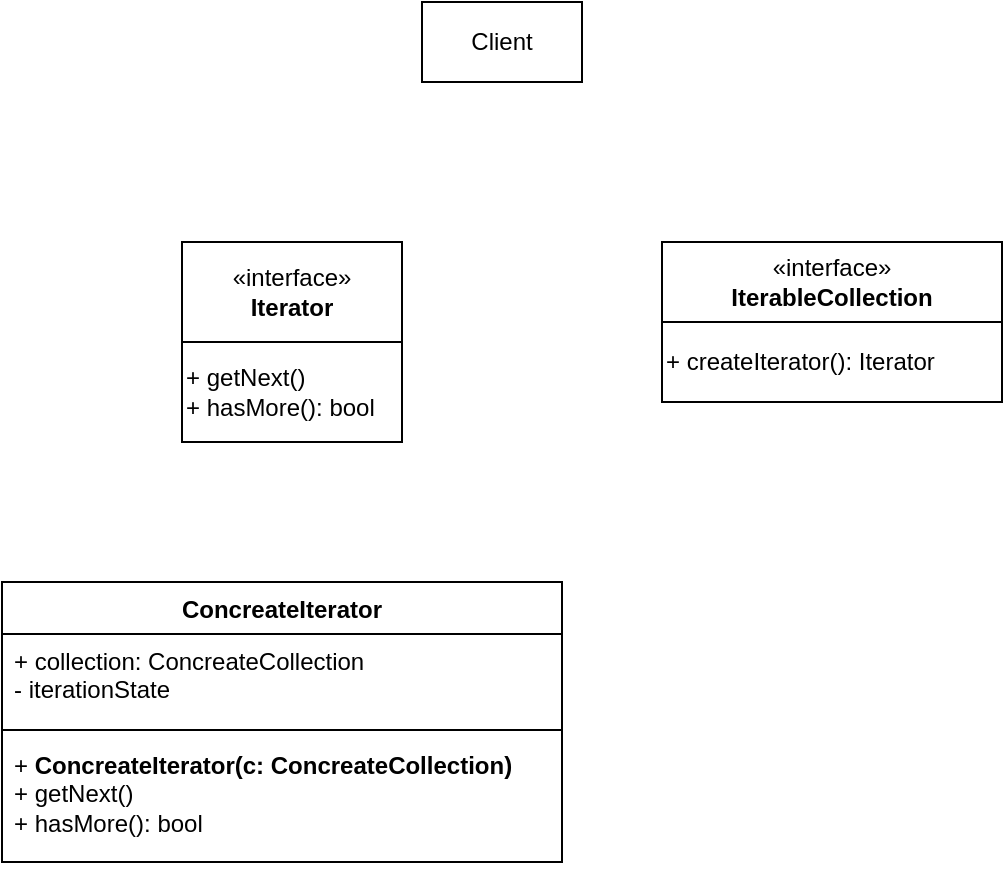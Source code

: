 <mxfile version="24.4.4" type="github">
  <diagram id="C5RBs43oDa-KdzZeNtuy" name="Page-1">
    <mxGraphModel dx="1195" dy="643" grid="1" gridSize="10" guides="1" tooltips="1" connect="1" arrows="1" fold="1" page="1" pageScale="1" pageWidth="827" pageHeight="1169" math="0" shadow="0">
      <root>
        <mxCell id="WIyWlLk6GJQsqaUBKTNV-0" />
        <mxCell id="WIyWlLk6GJQsqaUBKTNV-1" parent="WIyWlLk6GJQsqaUBKTNV-0" />
        <mxCell id="iIGi4f824IH9cWqZExlr-0" value="Client" style="html=1;whiteSpace=wrap;" vertex="1" parent="WIyWlLk6GJQsqaUBKTNV-1">
          <mxGeometry x="240" y="40" width="80" height="40" as="geometry" />
        </mxCell>
        <mxCell id="iIGi4f824IH9cWqZExlr-8" value="" style="group" vertex="1" connectable="0" parent="WIyWlLk6GJQsqaUBKTNV-1">
          <mxGeometry x="120" y="160" width="110" height="100" as="geometry" />
        </mxCell>
        <mxCell id="iIGi4f824IH9cWqZExlr-5" value="«interface»&lt;br&gt;&lt;b&gt;Iterator&lt;/b&gt;" style="html=1;whiteSpace=wrap;" vertex="1" parent="iIGi4f824IH9cWqZExlr-8">
          <mxGeometry width="110" height="50" as="geometry" />
        </mxCell>
        <mxCell id="iIGi4f824IH9cWqZExlr-7" value="+ getNext()&lt;div&gt;+ hasMore(): bool&lt;/div&gt;" style="html=1;whiteSpace=wrap;align=left;" vertex="1" parent="iIGi4f824IH9cWqZExlr-8">
          <mxGeometry y="50" width="110" height="50" as="geometry" />
        </mxCell>
        <mxCell id="iIGi4f824IH9cWqZExlr-9" value="" style="group" vertex="1" connectable="0" parent="WIyWlLk6GJQsqaUBKTNV-1">
          <mxGeometry x="360" y="160" width="170" height="80" as="geometry" />
        </mxCell>
        <mxCell id="iIGi4f824IH9cWqZExlr-10" value="«interface»&lt;br&gt;&lt;b&gt;IterableCollection&lt;/b&gt;" style="html=1;whiteSpace=wrap;" vertex="1" parent="iIGi4f824IH9cWqZExlr-9">
          <mxGeometry width="170" height="40" as="geometry" />
        </mxCell>
        <mxCell id="iIGi4f824IH9cWqZExlr-11" value="+ createIterator(): Iterator" style="html=1;whiteSpace=wrap;align=left;" vertex="1" parent="iIGi4f824IH9cWqZExlr-9">
          <mxGeometry y="40" width="170" height="40" as="geometry" />
        </mxCell>
        <mxCell id="iIGi4f824IH9cWqZExlr-13" value="ConcreateIterator" style="swimlane;fontStyle=1;align=center;verticalAlign=top;childLayout=stackLayout;horizontal=1;startSize=26;horizontalStack=0;resizeParent=1;resizeParentMax=0;resizeLast=0;collapsible=1;marginBottom=0;whiteSpace=wrap;html=1;" vertex="1" parent="WIyWlLk6GJQsqaUBKTNV-1">
          <mxGeometry x="30" y="330" width="280" height="140" as="geometry" />
        </mxCell>
        <mxCell id="iIGi4f824IH9cWqZExlr-14" value="+ collection: ConcreateCollection&lt;div&gt;- iterationState&lt;/div&gt;" style="text;strokeColor=none;fillColor=none;align=left;verticalAlign=top;spacingLeft=4;spacingRight=4;overflow=hidden;rotatable=0;points=[[0,0.5],[1,0.5]];portConstraint=eastwest;whiteSpace=wrap;html=1;" vertex="1" parent="iIGi4f824IH9cWqZExlr-13">
          <mxGeometry y="26" width="280" height="44" as="geometry" />
        </mxCell>
        <mxCell id="iIGi4f824IH9cWqZExlr-15" value="" style="line;strokeWidth=1;fillColor=none;align=left;verticalAlign=middle;spacingTop=-1;spacingLeft=3;spacingRight=3;rotatable=0;labelPosition=right;points=[];portConstraint=eastwest;strokeColor=inherit;" vertex="1" parent="iIGi4f824IH9cWqZExlr-13">
          <mxGeometry y="70" width="280" height="8" as="geometry" />
        </mxCell>
        <mxCell id="iIGi4f824IH9cWqZExlr-16" value="+&amp;nbsp;&lt;span style=&quot;font-weight: 700; text-align: center;&quot;&gt;ConcreateIterator(c: ConcreateCollection)&lt;/span&gt;&lt;div&gt;+ getNext()&lt;div&gt;+ hasMore(): bool&lt;/div&gt;&lt;/div&gt;" style="text;strokeColor=none;fillColor=none;align=left;verticalAlign=top;spacingLeft=4;spacingRight=4;overflow=hidden;rotatable=0;points=[[0,0.5],[1,0.5]];portConstraint=eastwest;whiteSpace=wrap;html=1;" vertex="1" parent="iIGi4f824IH9cWqZExlr-13">
          <mxGeometry y="78" width="280" height="62" as="geometry" />
        </mxCell>
      </root>
    </mxGraphModel>
  </diagram>
</mxfile>
